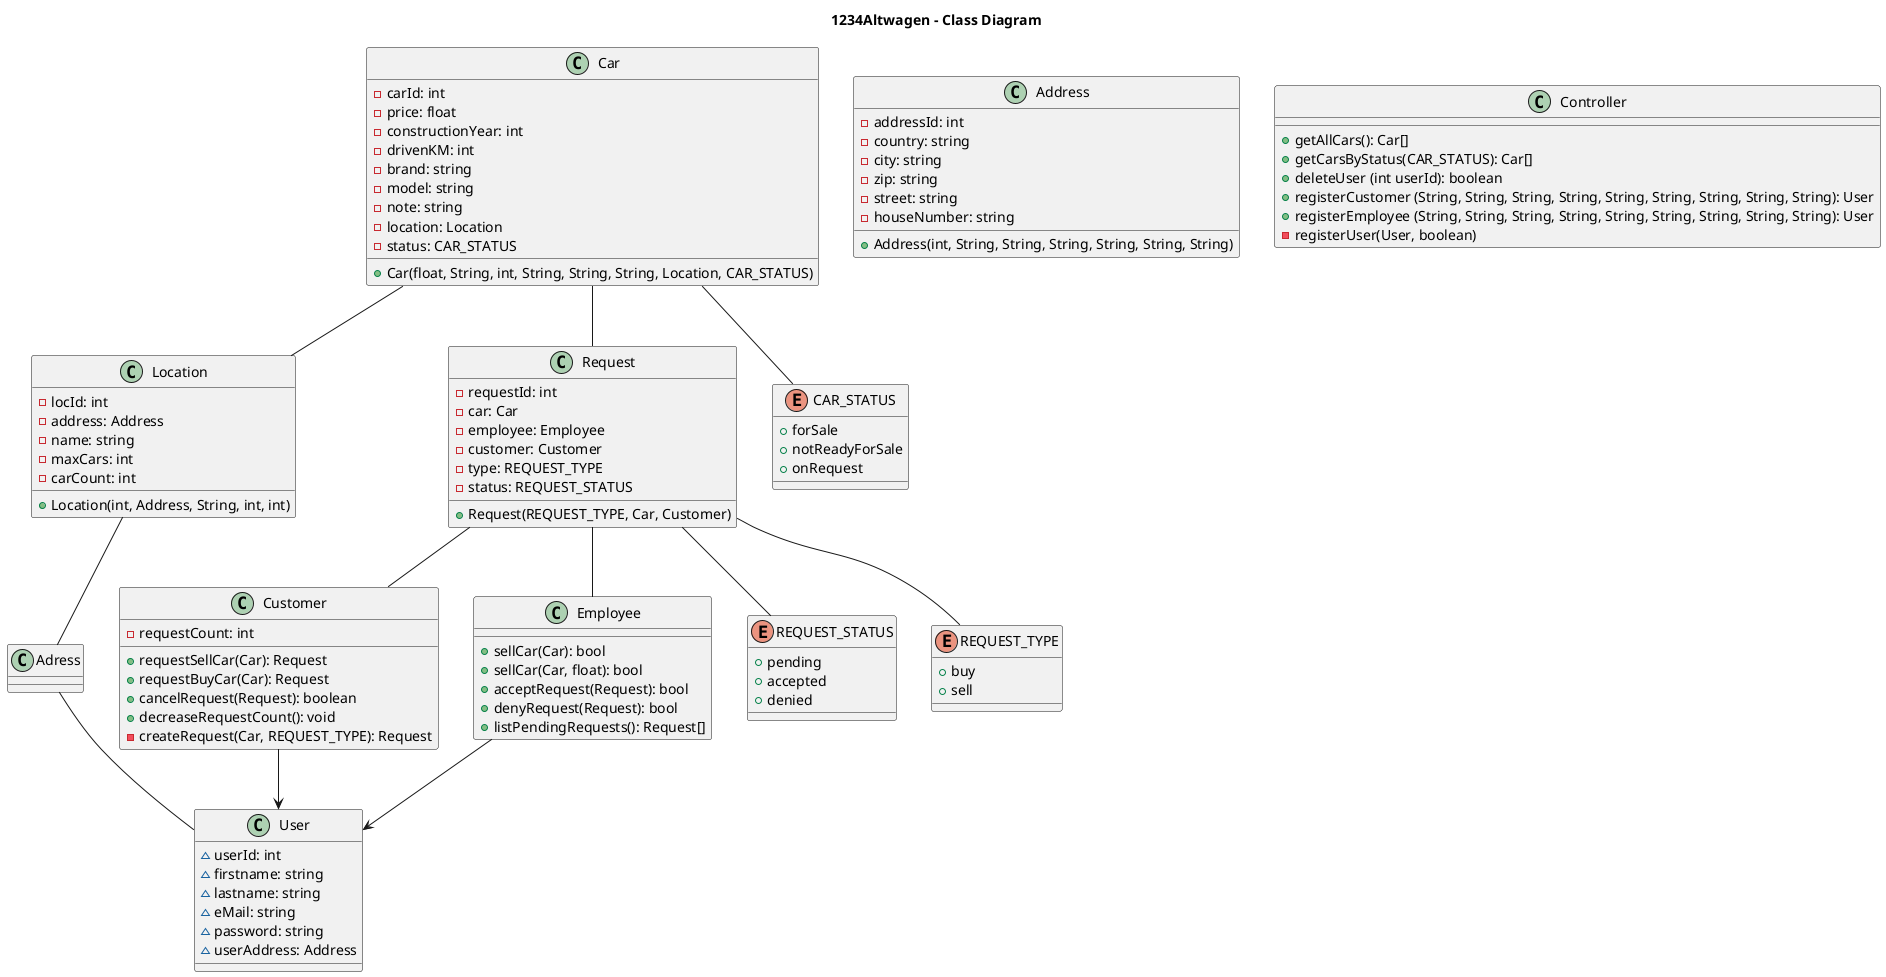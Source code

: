 @startuml
title 1234Altwagen - Class Diagram


class Car {
    -carId: int
    -price: float
    -constructionYear: int
    -drivenKM: int
    -brand: string
    -model: string
    -note: string
    -location: Location
    -status: CAR_STATUS
    +Car(float, String, int, String, String, String, Location, CAR_STATUS)
}

class Location {
    -locId: int
    -address: Address
    -name: string
    -maxCars: int
    -carCount: int
    +Location(int, Address, String, int, int)
}

class Request {
    -requestId: int
    -car: Car
    -employee: Employee
    -customer: Customer
    -type: REQUEST_TYPE
    -status: REQUEST_STATUS
    +Request(REQUEST_TYPE, Car, Customer)
}

class Address {
    -addressId: int
    -country: string
    -city: string
    -zip: string
    -street: string
    -houseNumber: string
    +Address(int, String, String, String, String, String, String)
}

class Controller {
    +getAllCars(): Car[]
    +getCarsByStatus(CAR_STATUS): Car[]
    +deleteUser (int userId): boolean
    +registerCustomer (String, String, String, String, String, String, String, String, String): User
    +registerEmployee (String, String, String, String, String, String, String, String, String): User
    -registerUser(User, boolean)
}

class User {
    ~userId: int
    ~firstname: string
    ~lastname: string
    ~eMail: string
    ~password: string
    ~userAddress: Address
}
class Customer {
    -requestCount: int
    +requestSellCar(Car): Request
    +requestBuyCar(Car): Request
    +cancelRequest(Request): boolean
    +decreaseRequestCount(): void
    -createRequest(Car, REQUEST_TYPE): Request
}
class Employee {
    +sellCar(Car): bool
    +sellCar(Car, float): bool
    +acceptRequest(Request): bool
    +denyRequest(Request): bool
    +listPendingRequests(): Request[]
}

enum CAR_STATUS {
    +forSale
    +notReadyForSale
    +onRequest
}

enum REQUEST_STATUS {
    +pending
    +accepted
    +denied
}

enum REQUEST_TYPE {
    +buy
    +sell
}

Customer --> User
Employee --> User

Car -- Location
Car -- Request
Location -- Adress
Request -- Customer
Request -- Employee
Adress -- User
Car -- CAR_STATUS
Request -- REQUEST_TYPE
Request -- REQUEST_STATUS
@enduml

